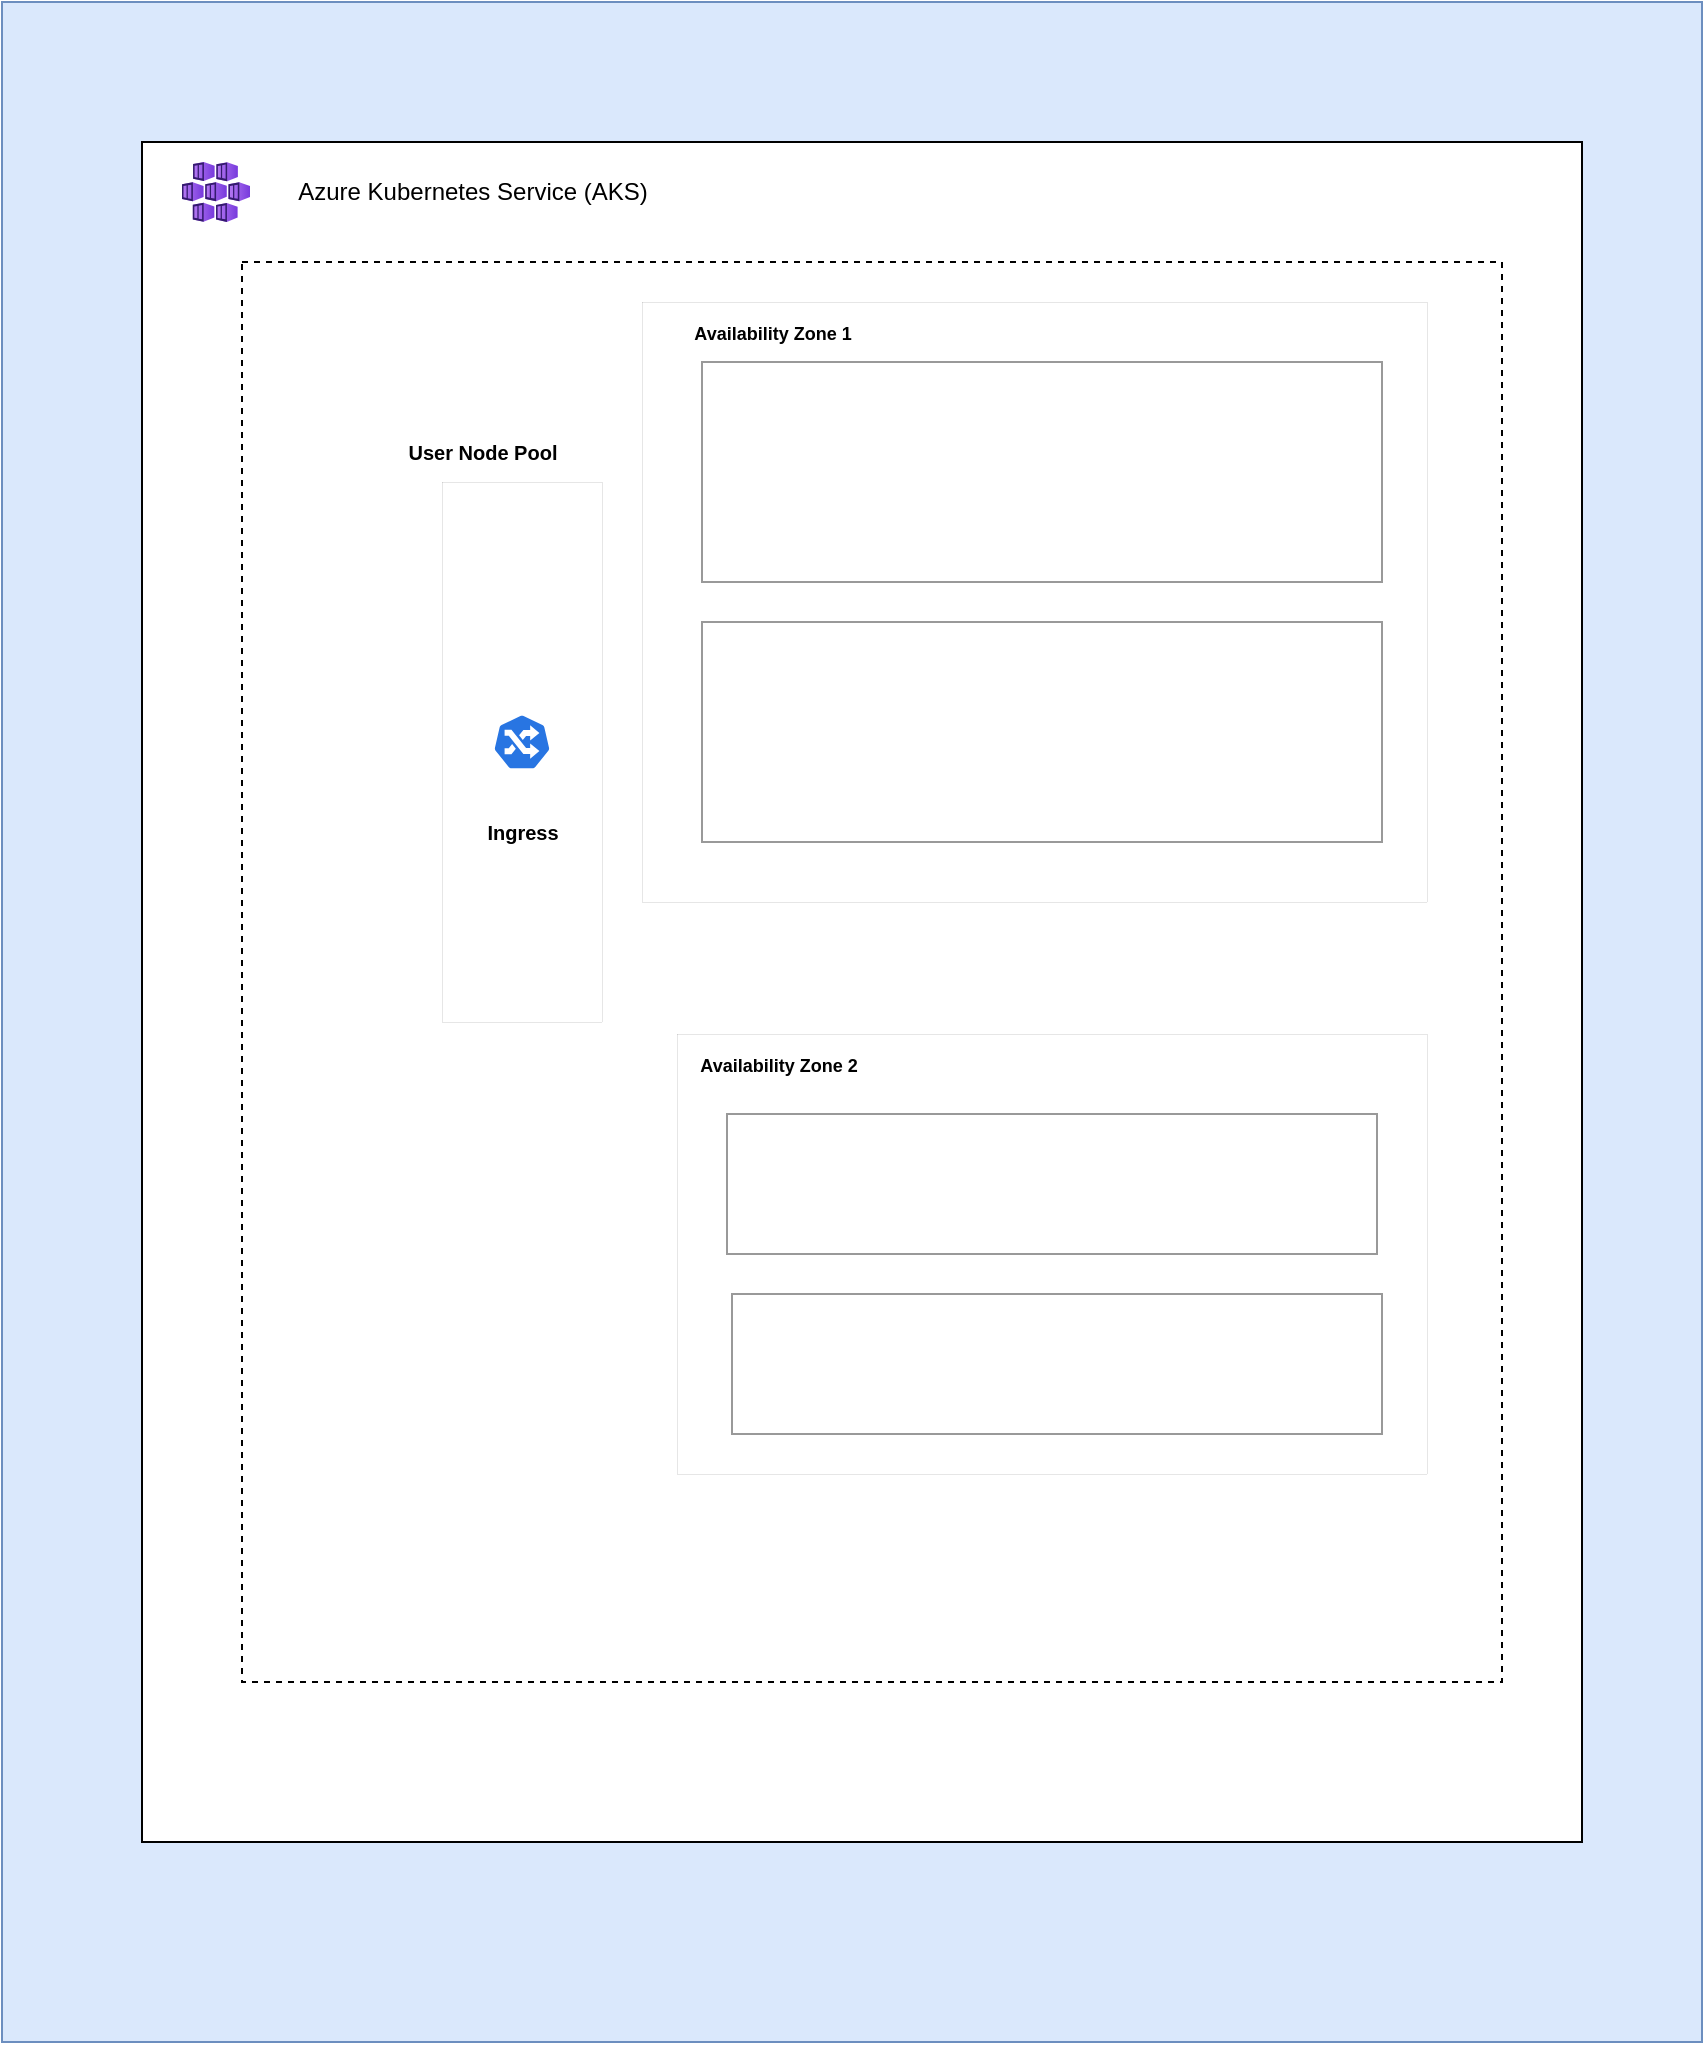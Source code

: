 <mxfile version="20.4.2" type="github">
  <diagram id="vE-s246k_aeRdo4_wEya" name="Page-1">
    <mxGraphModel dx="2003" dy="1708" grid="1" gridSize="10" guides="1" tooltips="1" connect="1" arrows="1" fold="1" page="1" pageScale="1" pageWidth="850" pageHeight="1100" math="0" shadow="0">
      <root>
        <mxCell id="0" />
        <mxCell id="1" parent="0" />
        <mxCell id="m1RIJeh8Od90vUy7fvxv-1" value="" style="rounded=0;whiteSpace=wrap;html=1;fillColor=#dae8fc;strokeColor=#6c8ebf;" parent="1" vertex="1">
          <mxGeometry x="-40" y="-70" width="850" height="1020" as="geometry" />
        </mxCell>
        <mxCell id="m1RIJeh8Od90vUy7fvxv-4" value="" style="rounded=0;whiteSpace=wrap;html=1;" parent="1" vertex="1">
          <mxGeometry x="30" width="720" height="850" as="geometry" />
        </mxCell>
        <mxCell id="m1RIJeh8Od90vUy7fvxv-7" value="" style="rounded=0;whiteSpace=wrap;html=1;dashed=1;" parent="1" vertex="1">
          <mxGeometry x="80" y="60" width="630" height="710" as="geometry" />
        </mxCell>
        <mxCell id="m1RIJeh8Od90vUy7fvxv-3" value="" style="rounded=0;whiteSpace=wrap;html=1;strokeWidth=0;" parent="1" vertex="1">
          <mxGeometry x="297.5" y="446" width="375" height="220" as="geometry" />
        </mxCell>
        <mxCell id="m1RIJeh8Od90vUy7fvxv-2" value="" style="rounded=0;whiteSpace=wrap;html=1;strokeWidth=0;" parent="1" vertex="1">
          <mxGeometry x="280" y="80" width="392.5" height="300" as="geometry" />
        </mxCell>
        <mxCell id="m1RIJeh8Od90vUy7fvxv-5" value="" style="aspect=fixed;html=1;points=[];align=center;image;fontSize=12;image=img/lib/azure2/compute/Kubernetes_Services.svg;" parent="1" vertex="1">
          <mxGeometry x="50" y="10" width="34.01" height="30" as="geometry" />
        </mxCell>
        <mxCell id="m1RIJeh8Od90vUy7fvxv-8" value="User Node Pool" style="text;html=1;resizable=0;autosize=1;align=center;verticalAlign=middle;points=[];fillColor=none;strokeColor=none;rounded=0;fontSize=10;fontStyle=1" parent="1" vertex="1">
          <mxGeometry x="150" y="140" width="100" height="30" as="geometry" />
        </mxCell>
        <mxCell id="m1RIJeh8Od90vUy7fvxv-9" value="&lt;font style=&quot;font-size: 9px;&quot;&gt;&lt;b&gt;Availability Zone 1&lt;/b&gt;&lt;/font&gt;" style="text;html=1;resizable=0;autosize=1;align=center;verticalAlign=middle;points=[];fillColor=none;strokeColor=none;rounded=0;" parent="1" vertex="1">
          <mxGeometry x="295" y="80" width="100" height="30" as="geometry" />
        </mxCell>
        <mxCell id="m1RIJeh8Od90vUy7fvxv-11" value="&lt;font style=&quot;font-size: 9px;&quot;&gt;&lt;b&gt;Availability Zone 2&lt;/b&gt;&lt;/font&gt;" style="text;html=1;resizable=0;autosize=1;align=center;verticalAlign=middle;points=[];fillColor=none;strokeColor=none;rounded=0;" parent="1" vertex="1">
          <mxGeometry x="297.5" y="446" width="100" height="30" as="geometry" />
        </mxCell>
        <mxCell id="m1RIJeh8Od90vUy7fvxv-14" value="" style="rounded=0;whiteSpace=wrap;html=1;fontSize=10;strokeWidth=0;" parent="1" vertex="1">
          <mxGeometry x="180" y="170" width="80" height="270" as="geometry" />
        </mxCell>
        <mxCell id="m1RIJeh8Od90vUy7fvxv-13" value="" style="sketch=0;html=1;dashed=0;whitespace=wrap;fillColor=#2875E2;strokeColor=#ffffff;points=[[0.005,0.63,0],[0.1,0.2,0],[0.9,0.2,0],[0.5,0,0],[0.995,0.63,0],[0.72,0.99,0],[0.5,1,0],[0.28,0.99,0]];shape=mxgraph.kubernetes.icon;prIcon=ing;fontSize=10;" parent="1" vertex="1">
          <mxGeometry x="205" y="286" width="30" height="28" as="geometry" />
        </mxCell>
        <mxCell id="m1RIJeh8Od90vUy7fvxv-15" value="Ingress" style="text;html=1;resizable=0;autosize=1;align=center;verticalAlign=middle;points=[];fillColor=none;strokeColor=none;rounded=0;fontSize=10;fontStyle=1" parent="1" vertex="1">
          <mxGeometry x="190" y="330" width="60" height="30" as="geometry" />
        </mxCell>
        <mxCell id="m1RIJeh8Od90vUy7fvxv-41" value="Azure Kubernetes Service (AKS)" style="text;html=1;resizable=0;autosize=1;align=center;verticalAlign=middle;points=[];fillColor=none;strokeColor=none;rounded=0;" parent="1" vertex="1">
          <mxGeometry x="95" y="10" width="200" height="30" as="geometry" />
        </mxCell>
        <mxCell id="XqV5y8-OUDh3f7qE2_EZ-3" value="" style="rounded=0;whiteSpace=wrap;html=1;strokeWidth=1;opacity=40;" vertex="1" parent="1">
          <mxGeometry x="310" y="110" width="340" height="110" as="geometry" />
        </mxCell>
        <mxCell id="XqV5y8-OUDh3f7qE2_EZ-5" value="" style="rounded=0;whiteSpace=wrap;html=1;strokeWidth=1;opacity=40;" vertex="1" parent="1">
          <mxGeometry x="322.5" y="486" width="325" height="70" as="geometry" />
        </mxCell>
        <mxCell id="XqV5y8-OUDh3f7qE2_EZ-6" value="" style="rounded=0;whiteSpace=wrap;html=1;strokeWidth=1;opacity=40;" vertex="1" parent="1">
          <mxGeometry x="325" y="576" width="325" height="70" as="geometry" />
        </mxCell>
        <mxCell id="XqV5y8-OUDh3f7qE2_EZ-7" value="" style="rounded=0;whiteSpace=wrap;html=1;strokeWidth=1;opacity=40;" vertex="1" parent="1">
          <mxGeometry x="310" y="240" width="340" height="110" as="geometry" />
        </mxCell>
      </root>
    </mxGraphModel>
  </diagram>
</mxfile>
